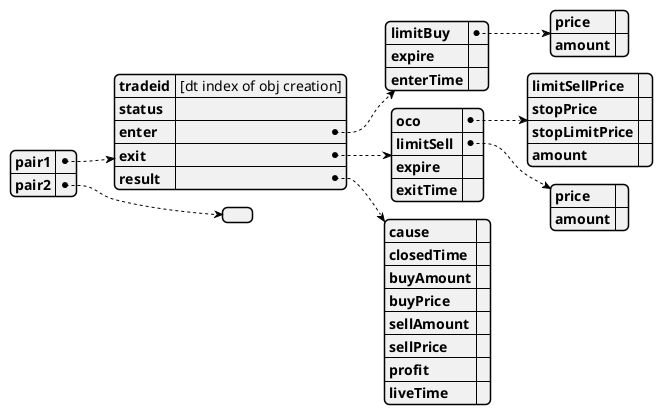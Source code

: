 @startjson
{
  "pair1":{
    "tradeid": "[dt index of obj creation]",
    "status": "",
    "enter": {
      "limitBuy": {
        "price": "",
        "amount": ""
      },
      "expire": "",
      "enterTime": ""
    },
    "exit": {
      "oco": {
        "limitSellPrice": "",
        "stopPrice": "",
        "stopLimitPrice": "",
        "amount": ""
      },
      "limitSell": {
        "price": "",
        "amount": ""
      },
      "expire": "",
      "exitTime": ""
    },
    "result": {
      "cause": "",
      "closedTime": "",
      "buyAmount": "",
      "buyPrice": "",
      "sellAmount": "",
      "sellPrice": "",
      "profit": "",
      "liveTime": ""
    }
  },
  "pair2":{}
}
@endjson

1. This object is created once when the "ENTER" decision is made with certain conditions.
  1.1 If no enter decision is made, then the [pair1] object will not be created at all
  1.2 If an [pair] object is created for the first time then the status is "created".

2. It is sent to the Broker to place the order. 
3. It is saved to the "Live Trade DB" to keep track.
  3.1 If the status is "created" and oder is placed successfully(verified from broker)
4. In each cycle, the status of the [pair1] is updated by sync'ing with the Broker.
5. When the status is updated as "Closed", it is moved from "LTDB" to "HTDB" (Historical Trade DB)

status
  open_enter:
  partially_closed_enter:
  open_exit:
  partially_closed_exit:
  closed:
  
Canceled
  If an Limit Order is partially filled than the rest is canceled. For the sake of simlicity(for now)
  In other words, both Canceled and Closed exist at the same time

enter: Default enter type is "limit"

exit:
  - It contains either "oco" or "limit"

result:
  - cause:
    - closed: bought and sold successfully
    - enter_expire: buy limit order expired
    - exit_expire: not clear what to do
    - external: manual interventions

